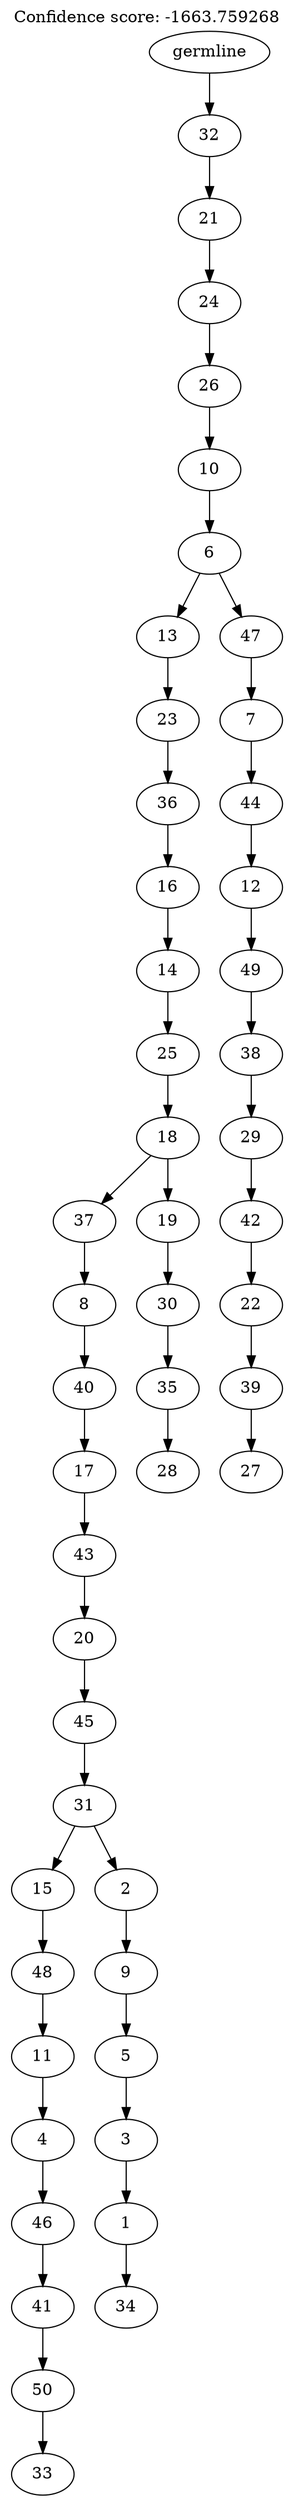 digraph g {
	"49" -> "50";
	"50" [label="33"];
	"48" -> "49";
	"49" [label="50"];
	"47" -> "48";
	"48" [label="41"];
	"46" -> "47";
	"47" [label="46"];
	"45" -> "46";
	"46" [label="4"];
	"44" -> "45";
	"45" [label="11"];
	"43" -> "44";
	"44" [label="48"];
	"41" -> "42";
	"42" [label="34"];
	"40" -> "41";
	"41" [label="1"];
	"39" -> "40";
	"40" [label="3"];
	"38" -> "39";
	"39" [label="5"];
	"37" -> "38";
	"38" [label="9"];
	"36" -> "37";
	"37" [label="2"];
	"36" -> "43";
	"43" [label="15"];
	"35" -> "36";
	"36" [label="31"];
	"34" -> "35";
	"35" [label="45"];
	"33" -> "34";
	"34" [label="20"];
	"32" -> "33";
	"33" [label="43"];
	"31" -> "32";
	"32" [label="17"];
	"30" -> "31";
	"31" [label="40"];
	"29" -> "30";
	"30" [label="8"];
	"27" -> "28";
	"28" [label="28"];
	"26" -> "27";
	"27" [label="35"];
	"25" -> "26";
	"26" [label="30"];
	"24" -> "25";
	"25" [label="19"];
	"24" -> "29";
	"29" [label="37"];
	"23" -> "24";
	"24" [label="18"];
	"22" -> "23";
	"23" [label="25"];
	"21" -> "22";
	"22" [label="14"];
	"20" -> "21";
	"21" [label="16"];
	"19" -> "20";
	"20" [label="36"];
	"18" -> "19";
	"19" [label="23"];
	"16" -> "17";
	"17" [label="27"];
	"15" -> "16";
	"16" [label="39"];
	"14" -> "15";
	"15" [label="22"];
	"13" -> "14";
	"14" [label="42"];
	"12" -> "13";
	"13" [label="29"];
	"11" -> "12";
	"12" [label="38"];
	"10" -> "11";
	"11" [label="49"];
	"9" -> "10";
	"10" [label="12"];
	"8" -> "9";
	"9" [label="44"];
	"7" -> "8";
	"8" [label="7"];
	"6" -> "7";
	"7" [label="47"];
	"6" -> "18";
	"18" [label="13"];
	"5" -> "6";
	"6" [label="6"];
	"4" -> "5";
	"5" [label="10"];
	"3" -> "4";
	"4" [label="26"];
	"2" -> "3";
	"3" [label="24"];
	"1" -> "2";
	"2" [label="21"];
	"0" -> "1";
	"1" [label="32"];
	"0" [label="germline"];
	labelloc="t";
	label="Confidence score: -1663.759268";
}
